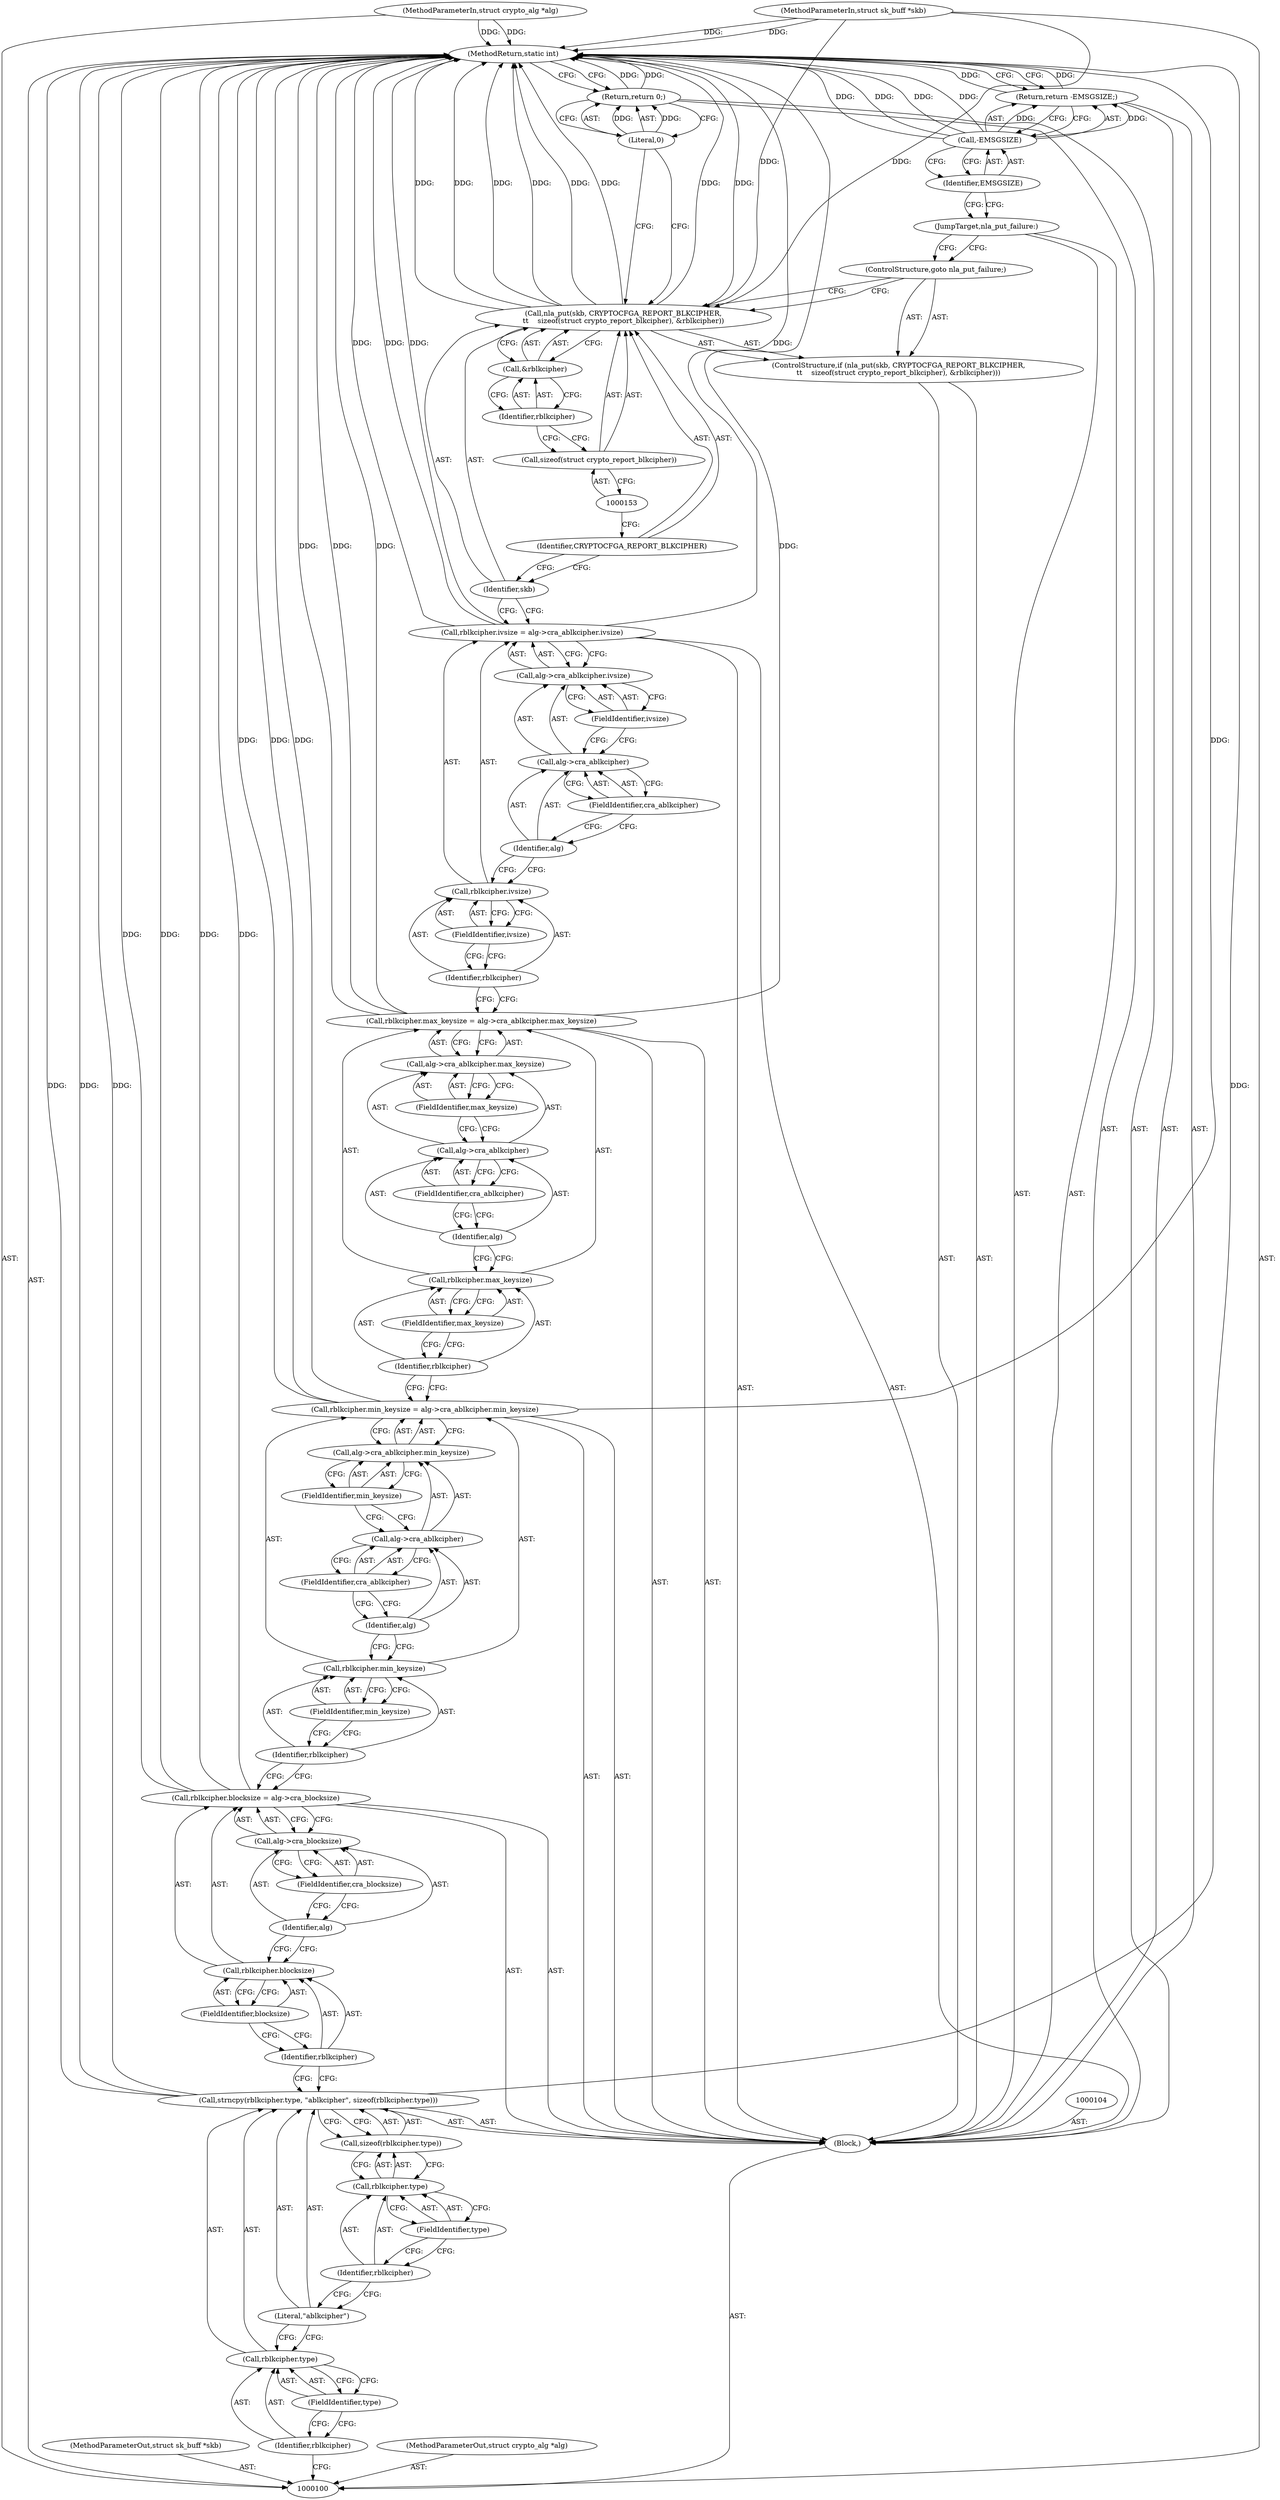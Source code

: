digraph "0_linux_9a5467bf7b6e9e02ec9c3da4e23747c05faeaac6" {
"1000163" [label="(MethodReturn,static int)"];
"1000101" [label="(MethodParameterIn,struct sk_buff *skb)"];
"1000213" [label="(MethodParameterOut,struct sk_buff *skb)"];
"1000102" [label="(MethodParameterIn,struct crypto_alg *alg)"];
"1000214" [label="(MethodParameterOut,struct crypto_alg *alg)"];
"1000124" [label="(FieldIdentifier,min_keysize)"];
"1000121" [label="(Call,rblkcipher.min_keysize = alg->cra_ablkcipher.min_keysize)"];
"1000122" [label="(Call,rblkcipher.min_keysize)"];
"1000123" [label="(Identifier,rblkcipher)"];
"1000125" [label="(Call,alg->cra_ablkcipher.min_keysize)"];
"1000126" [label="(Call,alg->cra_ablkcipher)"];
"1000127" [label="(Identifier,alg)"];
"1000128" [label="(FieldIdentifier,cra_ablkcipher)"];
"1000129" [label="(FieldIdentifier,min_keysize)"];
"1000130" [label="(Call,rblkcipher.max_keysize = alg->cra_ablkcipher.max_keysize)"];
"1000131" [label="(Call,rblkcipher.max_keysize)"];
"1000132" [label="(Identifier,rblkcipher)"];
"1000133" [label="(FieldIdentifier,max_keysize)"];
"1000134" [label="(Call,alg->cra_ablkcipher.max_keysize)"];
"1000135" [label="(Call,alg->cra_ablkcipher)"];
"1000136" [label="(Identifier,alg)"];
"1000137" [label="(FieldIdentifier,cra_ablkcipher)"];
"1000138" [label="(FieldIdentifier,max_keysize)"];
"1000139" [label="(Call,rblkcipher.ivsize = alg->cra_ablkcipher.ivsize)"];
"1000140" [label="(Call,rblkcipher.ivsize)"];
"1000141" [label="(Identifier,rblkcipher)"];
"1000142" [label="(FieldIdentifier,ivsize)"];
"1000143" [label="(Call,alg->cra_ablkcipher.ivsize)"];
"1000144" [label="(Call,alg->cra_ablkcipher)"];
"1000145" [label="(Identifier,alg)"];
"1000146" [label="(FieldIdentifier,cra_ablkcipher)"];
"1000147" [label="(FieldIdentifier,ivsize)"];
"1000148" [label="(ControlStructure,if (nla_put(skb, CRYPTOCFGA_REPORT_BLKCIPHER,\n\t\t    sizeof(struct crypto_report_blkcipher), &rblkcipher)))"];
"1000150" [label="(Identifier,skb)"];
"1000151" [label="(Identifier,CRYPTOCFGA_REPORT_BLKCIPHER)"];
"1000149" [label="(Call,nla_put(skb, CRYPTOCFGA_REPORT_BLKCIPHER,\n\t\t    sizeof(struct crypto_report_blkcipher), &rblkcipher))"];
"1000154" [label="(Call,&rblkcipher)"];
"1000155" [label="(Identifier,rblkcipher)"];
"1000152" [label="(Call,sizeof(struct crypto_report_blkcipher))"];
"1000156" [label="(ControlStructure,goto nla_put_failure;)"];
"1000157" [label="(Return,return 0;)"];
"1000158" [label="(Literal,0)"];
"1000159" [label="(JumpTarget,nla_put_failure:)"];
"1000103" [label="(Block,)"];
"1000160" [label="(Return,return -EMSGSIZE;)"];
"1000161" [label="(Call,-EMSGSIZE)"];
"1000162" [label="(Identifier,EMSGSIZE)"];
"1000105" [label="(Call,strncpy(rblkcipher.type, \"ablkcipher\", sizeof(rblkcipher.type)))"];
"1000108" [label="(FieldIdentifier,type)"];
"1000109" [label="(Literal,\"ablkcipher\")"];
"1000110" [label="(Call,sizeof(rblkcipher.type))"];
"1000111" [label="(Call,rblkcipher.type)"];
"1000112" [label="(Identifier,rblkcipher)"];
"1000113" [label="(FieldIdentifier,type)"];
"1000106" [label="(Call,rblkcipher.type)"];
"1000107" [label="(Identifier,rblkcipher)"];
"1000117" [label="(FieldIdentifier,blocksize)"];
"1000114" [label="(Call,rblkcipher.blocksize = alg->cra_blocksize)"];
"1000115" [label="(Call,rblkcipher.blocksize)"];
"1000116" [label="(Identifier,rblkcipher)"];
"1000118" [label="(Call,alg->cra_blocksize)"];
"1000119" [label="(Identifier,alg)"];
"1000120" [label="(FieldIdentifier,cra_blocksize)"];
"1000163" -> "1000100"  [label="AST: "];
"1000163" -> "1000157"  [label="CFG: "];
"1000163" -> "1000160"  [label="CFG: "];
"1000121" -> "1000163"  [label="DDG: "];
"1000121" -> "1000163"  [label="DDG: "];
"1000149" -> "1000163"  [label="DDG: "];
"1000149" -> "1000163"  [label="DDG: "];
"1000149" -> "1000163"  [label="DDG: "];
"1000149" -> "1000163"  [label="DDG: "];
"1000105" -> "1000163"  [label="DDG: "];
"1000105" -> "1000163"  [label="DDG: "];
"1000130" -> "1000163"  [label="DDG: "];
"1000130" -> "1000163"  [label="DDG: "];
"1000114" -> "1000163"  [label="DDG: "];
"1000114" -> "1000163"  [label="DDG: "];
"1000102" -> "1000163"  [label="DDG: "];
"1000161" -> "1000163"  [label="DDG: "];
"1000161" -> "1000163"  [label="DDG: "];
"1000139" -> "1000163"  [label="DDG: "];
"1000139" -> "1000163"  [label="DDG: "];
"1000101" -> "1000163"  [label="DDG: "];
"1000160" -> "1000163"  [label="DDG: "];
"1000157" -> "1000163"  [label="DDG: "];
"1000101" -> "1000100"  [label="AST: "];
"1000101" -> "1000163"  [label="DDG: "];
"1000101" -> "1000149"  [label="DDG: "];
"1000213" -> "1000100"  [label="AST: "];
"1000102" -> "1000100"  [label="AST: "];
"1000102" -> "1000163"  [label="DDG: "];
"1000214" -> "1000100"  [label="AST: "];
"1000124" -> "1000122"  [label="AST: "];
"1000124" -> "1000123"  [label="CFG: "];
"1000122" -> "1000124"  [label="CFG: "];
"1000121" -> "1000103"  [label="AST: "];
"1000121" -> "1000125"  [label="CFG: "];
"1000122" -> "1000121"  [label="AST: "];
"1000125" -> "1000121"  [label="AST: "];
"1000132" -> "1000121"  [label="CFG: "];
"1000121" -> "1000163"  [label="DDG: "];
"1000121" -> "1000163"  [label="DDG: "];
"1000122" -> "1000121"  [label="AST: "];
"1000122" -> "1000124"  [label="CFG: "];
"1000123" -> "1000122"  [label="AST: "];
"1000124" -> "1000122"  [label="AST: "];
"1000127" -> "1000122"  [label="CFG: "];
"1000123" -> "1000122"  [label="AST: "];
"1000123" -> "1000114"  [label="CFG: "];
"1000124" -> "1000123"  [label="CFG: "];
"1000125" -> "1000121"  [label="AST: "];
"1000125" -> "1000129"  [label="CFG: "];
"1000126" -> "1000125"  [label="AST: "];
"1000129" -> "1000125"  [label="AST: "];
"1000121" -> "1000125"  [label="CFG: "];
"1000126" -> "1000125"  [label="AST: "];
"1000126" -> "1000128"  [label="CFG: "];
"1000127" -> "1000126"  [label="AST: "];
"1000128" -> "1000126"  [label="AST: "];
"1000129" -> "1000126"  [label="CFG: "];
"1000127" -> "1000126"  [label="AST: "];
"1000127" -> "1000122"  [label="CFG: "];
"1000128" -> "1000127"  [label="CFG: "];
"1000128" -> "1000126"  [label="AST: "];
"1000128" -> "1000127"  [label="CFG: "];
"1000126" -> "1000128"  [label="CFG: "];
"1000129" -> "1000125"  [label="AST: "];
"1000129" -> "1000126"  [label="CFG: "];
"1000125" -> "1000129"  [label="CFG: "];
"1000130" -> "1000103"  [label="AST: "];
"1000130" -> "1000134"  [label="CFG: "];
"1000131" -> "1000130"  [label="AST: "];
"1000134" -> "1000130"  [label="AST: "];
"1000141" -> "1000130"  [label="CFG: "];
"1000130" -> "1000163"  [label="DDG: "];
"1000130" -> "1000163"  [label="DDG: "];
"1000131" -> "1000130"  [label="AST: "];
"1000131" -> "1000133"  [label="CFG: "];
"1000132" -> "1000131"  [label="AST: "];
"1000133" -> "1000131"  [label="AST: "];
"1000136" -> "1000131"  [label="CFG: "];
"1000132" -> "1000131"  [label="AST: "];
"1000132" -> "1000121"  [label="CFG: "];
"1000133" -> "1000132"  [label="CFG: "];
"1000133" -> "1000131"  [label="AST: "];
"1000133" -> "1000132"  [label="CFG: "];
"1000131" -> "1000133"  [label="CFG: "];
"1000134" -> "1000130"  [label="AST: "];
"1000134" -> "1000138"  [label="CFG: "];
"1000135" -> "1000134"  [label="AST: "];
"1000138" -> "1000134"  [label="AST: "];
"1000130" -> "1000134"  [label="CFG: "];
"1000135" -> "1000134"  [label="AST: "];
"1000135" -> "1000137"  [label="CFG: "];
"1000136" -> "1000135"  [label="AST: "];
"1000137" -> "1000135"  [label="AST: "];
"1000138" -> "1000135"  [label="CFG: "];
"1000136" -> "1000135"  [label="AST: "];
"1000136" -> "1000131"  [label="CFG: "];
"1000137" -> "1000136"  [label="CFG: "];
"1000137" -> "1000135"  [label="AST: "];
"1000137" -> "1000136"  [label="CFG: "];
"1000135" -> "1000137"  [label="CFG: "];
"1000138" -> "1000134"  [label="AST: "];
"1000138" -> "1000135"  [label="CFG: "];
"1000134" -> "1000138"  [label="CFG: "];
"1000139" -> "1000103"  [label="AST: "];
"1000139" -> "1000143"  [label="CFG: "];
"1000140" -> "1000139"  [label="AST: "];
"1000143" -> "1000139"  [label="AST: "];
"1000150" -> "1000139"  [label="CFG: "];
"1000139" -> "1000163"  [label="DDG: "];
"1000139" -> "1000163"  [label="DDG: "];
"1000140" -> "1000139"  [label="AST: "];
"1000140" -> "1000142"  [label="CFG: "];
"1000141" -> "1000140"  [label="AST: "];
"1000142" -> "1000140"  [label="AST: "];
"1000145" -> "1000140"  [label="CFG: "];
"1000141" -> "1000140"  [label="AST: "];
"1000141" -> "1000130"  [label="CFG: "];
"1000142" -> "1000141"  [label="CFG: "];
"1000142" -> "1000140"  [label="AST: "];
"1000142" -> "1000141"  [label="CFG: "];
"1000140" -> "1000142"  [label="CFG: "];
"1000143" -> "1000139"  [label="AST: "];
"1000143" -> "1000147"  [label="CFG: "];
"1000144" -> "1000143"  [label="AST: "];
"1000147" -> "1000143"  [label="AST: "];
"1000139" -> "1000143"  [label="CFG: "];
"1000144" -> "1000143"  [label="AST: "];
"1000144" -> "1000146"  [label="CFG: "];
"1000145" -> "1000144"  [label="AST: "];
"1000146" -> "1000144"  [label="AST: "];
"1000147" -> "1000144"  [label="CFG: "];
"1000145" -> "1000144"  [label="AST: "];
"1000145" -> "1000140"  [label="CFG: "];
"1000146" -> "1000145"  [label="CFG: "];
"1000146" -> "1000144"  [label="AST: "];
"1000146" -> "1000145"  [label="CFG: "];
"1000144" -> "1000146"  [label="CFG: "];
"1000147" -> "1000143"  [label="AST: "];
"1000147" -> "1000144"  [label="CFG: "];
"1000143" -> "1000147"  [label="CFG: "];
"1000148" -> "1000103"  [label="AST: "];
"1000149" -> "1000148"  [label="AST: "];
"1000156" -> "1000148"  [label="AST: "];
"1000150" -> "1000149"  [label="AST: "];
"1000150" -> "1000139"  [label="CFG: "];
"1000151" -> "1000150"  [label="CFG: "];
"1000151" -> "1000149"  [label="AST: "];
"1000151" -> "1000150"  [label="CFG: "];
"1000153" -> "1000151"  [label="CFG: "];
"1000149" -> "1000148"  [label="AST: "];
"1000149" -> "1000154"  [label="CFG: "];
"1000150" -> "1000149"  [label="AST: "];
"1000151" -> "1000149"  [label="AST: "];
"1000152" -> "1000149"  [label="AST: "];
"1000154" -> "1000149"  [label="AST: "];
"1000156" -> "1000149"  [label="CFG: "];
"1000158" -> "1000149"  [label="CFG: "];
"1000149" -> "1000163"  [label="DDG: "];
"1000149" -> "1000163"  [label="DDG: "];
"1000149" -> "1000163"  [label="DDG: "];
"1000149" -> "1000163"  [label="DDG: "];
"1000101" -> "1000149"  [label="DDG: "];
"1000154" -> "1000149"  [label="AST: "];
"1000154" -> "1000155"  [label="CFG: "];
"1000155" -> "1000154"  [label="AST: "];
"1000149" -> "1000154"  [label="CFG: "];
"1000155" -> "1000154"  [label="AST: "];
"1000155" -> "1000152"  [label="CFG: "];
"1000154" -> "1000155"  [label="CFG: "];
"1000152" -> "1000149"  [label="AST: "];
"1000152" -> "1000153"  [label="CFG: "];
"1000153" -> "1000152"  [label="AST: "];
"1000155" -> "1000152"  [label="CFG: "];
"1000156" -> "1000148"  [label="AST: "];
"1000156" -> "1000149"  [label="CFG: "];
"1000159" -> "1000156"  [label="CFG: "];
"1000157" -> "1000103"  [label="AST: "];
"1000157" -> "1000158"  [label="CFG: "];
"1000158" -> "1000157"  [label="AST: "];
"1000163" -> "1000157"  [label="CFG: "];
"1000157" -> "1000163"  [label="DDG: "];
"1000158" -> "1000157"  [label="DDG: "];
"1000158" -> "1000157"  [label="AST: "];
"1000158" -> "1000149"  [label="CFG: "];
"1000157" -> "1000158"  [label="CFG: "];
"1000158" -> "1000157"  [label="DDG: "];
"1000159" -> "1000103"  [label="AST: "];
"1000159" -> "1000156"  [label="CFG: "];
"1000162" -> "1000159"  [label="CFG: "];
"1000103" -> "1000100"  [label="AST: "];
"1000104" -> "1000103"  [label="AST: "];
"1000105" -> "1000103"  [label="AST: "];
"1000114" -> "1000103"  [label="AST: "];
"1000121" -> "1000103"  [label="AST: "];
"1000130" -> "1000103"  [label="AST: "];
"1000139" -> "1000103"  [label="AST: "];
"1000148" -> "1000103"  [label="AST: "];
"1000157" -> "1000103"  [label="AST: "];
"1000159" -> "1000103"  [label="AST: "];
"1000160" -> "1000103"  [label="AST: "];
"1000160" -> "1000103"  [label="AST: "];
"1000160" -> "1000161"  [label="CFG: "];
"1000161" -> "1000160"  [label="AST: "];
"1000163" -> "1000160"  [label="CFG: "];
"1000160" -> "1000163"  [label="DDG: "];
"1000161" -> "1000160"  [label="DDG: "];
"1000161" -> "1000160"  [label="AST: "];
"1000161" -> "1000162"  [label="CFG: "];
"1000162" -> "1000161"  [label="AST: "];
"1000160" -> "1000161"  [label="CFG: "];
"1000161" -> "1000163"  [label="DDG: "];
"1000161" -> "1000163"  [label="DDG: "];
"1000161" -> "1000160"  [label="DDG: "];
"1000162" -> "1000161"  [label="AST: "];
"1000162" -> "1000159"  [label="CFG: "];
"1000161" -> "1000162"  [label="CFG: "];
"1000105" -> "1000103"  [label="AST: "];
"1000105" -> "1000110"  [label="CFG: "];
"1000106" -> "1000105"  [label="AST: "];
"1000109" -> "1000105"  [label="AST: "];
"1000110" -> "1000105"  [label="AST: "];
"1000116" -> "1000105"  [label="CFG: "];
"1000105" -> "1000163"  [label="DDG: "];
"1000105" -> "1000163"  [label="DDG: "];
"1000108" -> "1000106"  [label="AST: "];
"1000108" -> "1000107"  [label="CFG: "];
"1000106" -> "1000108"  [label="CFG: "];
"1000109" -> "1000105"  [label="AST: "];
"1000109" -> "1000106"  [label="CFG: "];
"1000112" -> "1000109"  [label="CFG: "];
"1000110" -> "1000105"  [label="AST: "];
"1000110" -> "1000111"  [label="CFG: "];
"1000111" -> "1000110"  [label="AST: "];
"1000105" -> "1000110"  [label="CFG: "];
"1000111" -> "1000110"  [label="AST: "];
"1000111" -> "1000113"  [label="CFG: "];
"1000112" -> "1000111"  [label="AST: "];
"1000113" -> "1000111"  [label="AST: "];
"1000110" -> "1000111"  [label="CFG: "];
"1000112" -> "1000111"  [label="AST: "];
"1000112" -> "1000109"  [label="CFG: "];
"1000113" -> "1000112"  [label="CFG: "];
"1000113" -> "1000111"  [label="AST: "];
"1000113" -> "1000112"  [label="CFG: "];
"1000111" -> "1000113"  [label="CFG: "];
"1000106" -> "1000105"  [label="AST: "];
"1000106" -> "1000108"  [label="CFG: "];
"1000107" -> "1000106"  [label="AST: "];
"1000108" -> "1000106"  [label="AST: "];
"1000109" -> "1000106"  [label="CFG: "];
"1000107" -> "1000106"  [label="AST: "];
"1000107" -> "1000100"  [label="CFG: "];
"1000108" -> "1000107"  [label="CFG: "];
"1000117" -> "1000115"  [label="AST: "];
"1000117" -> "1000116"  [label="CFG: "];
"1000115" -> "1000117"  [label="CFG: "];
"1000114" -> "1000103"  [label="AST: "];
"1000114" -> "1000118"  [label="CFG: "];
"1000115" -> "1000114"  [label="AST: "];
"1000118" -> "1000114"  [label="AST: "];
"1000123" -> "1000114"  [label="CFG: "];
"1000114" -> "1000163"  [label="DDG: "];
"1000114" -> "1000163"  [label="DDG: "];
"1000115" -> "1000114"  [label="AST: "];
"1000115" -> "1000117"  [label="CFG: "];
"1000116" -> "1000115"  [label="AST: "];
"1000117" -> "1000115"  [label="AST: "];
"1000119" -> "1000115"  [label="CFG: "];
"1000116" -> "1000115"  [label="AST: "];
"1000116" -> "1000105"  [label="CFG: "];
"1000117" -> "1000116"  [label="CFG: "];
"1000118" -> "1000114"  [label="AST: "];
"1000118" -> "1000120"  [label="CFG: "];
"1000119" -> "1000118"  [label="AST: "];
"1000120" -> "1000118"  [label="AST: "];
"1000114" -> "1000118"  [label="CFG: "];
"1000119" -> "1000118"  [label="AST: "];
"1000119" -> "1000115"  [label="CFG: "];
"1000120" -> "1000119"  [label="CFG: "];
"1000120" -> "1000118"  [label="AST: "];
"1000120" -> "1000119"  [label="CFG: "];
"1000118" -> "1000120"  [label="CFG: "];
}
